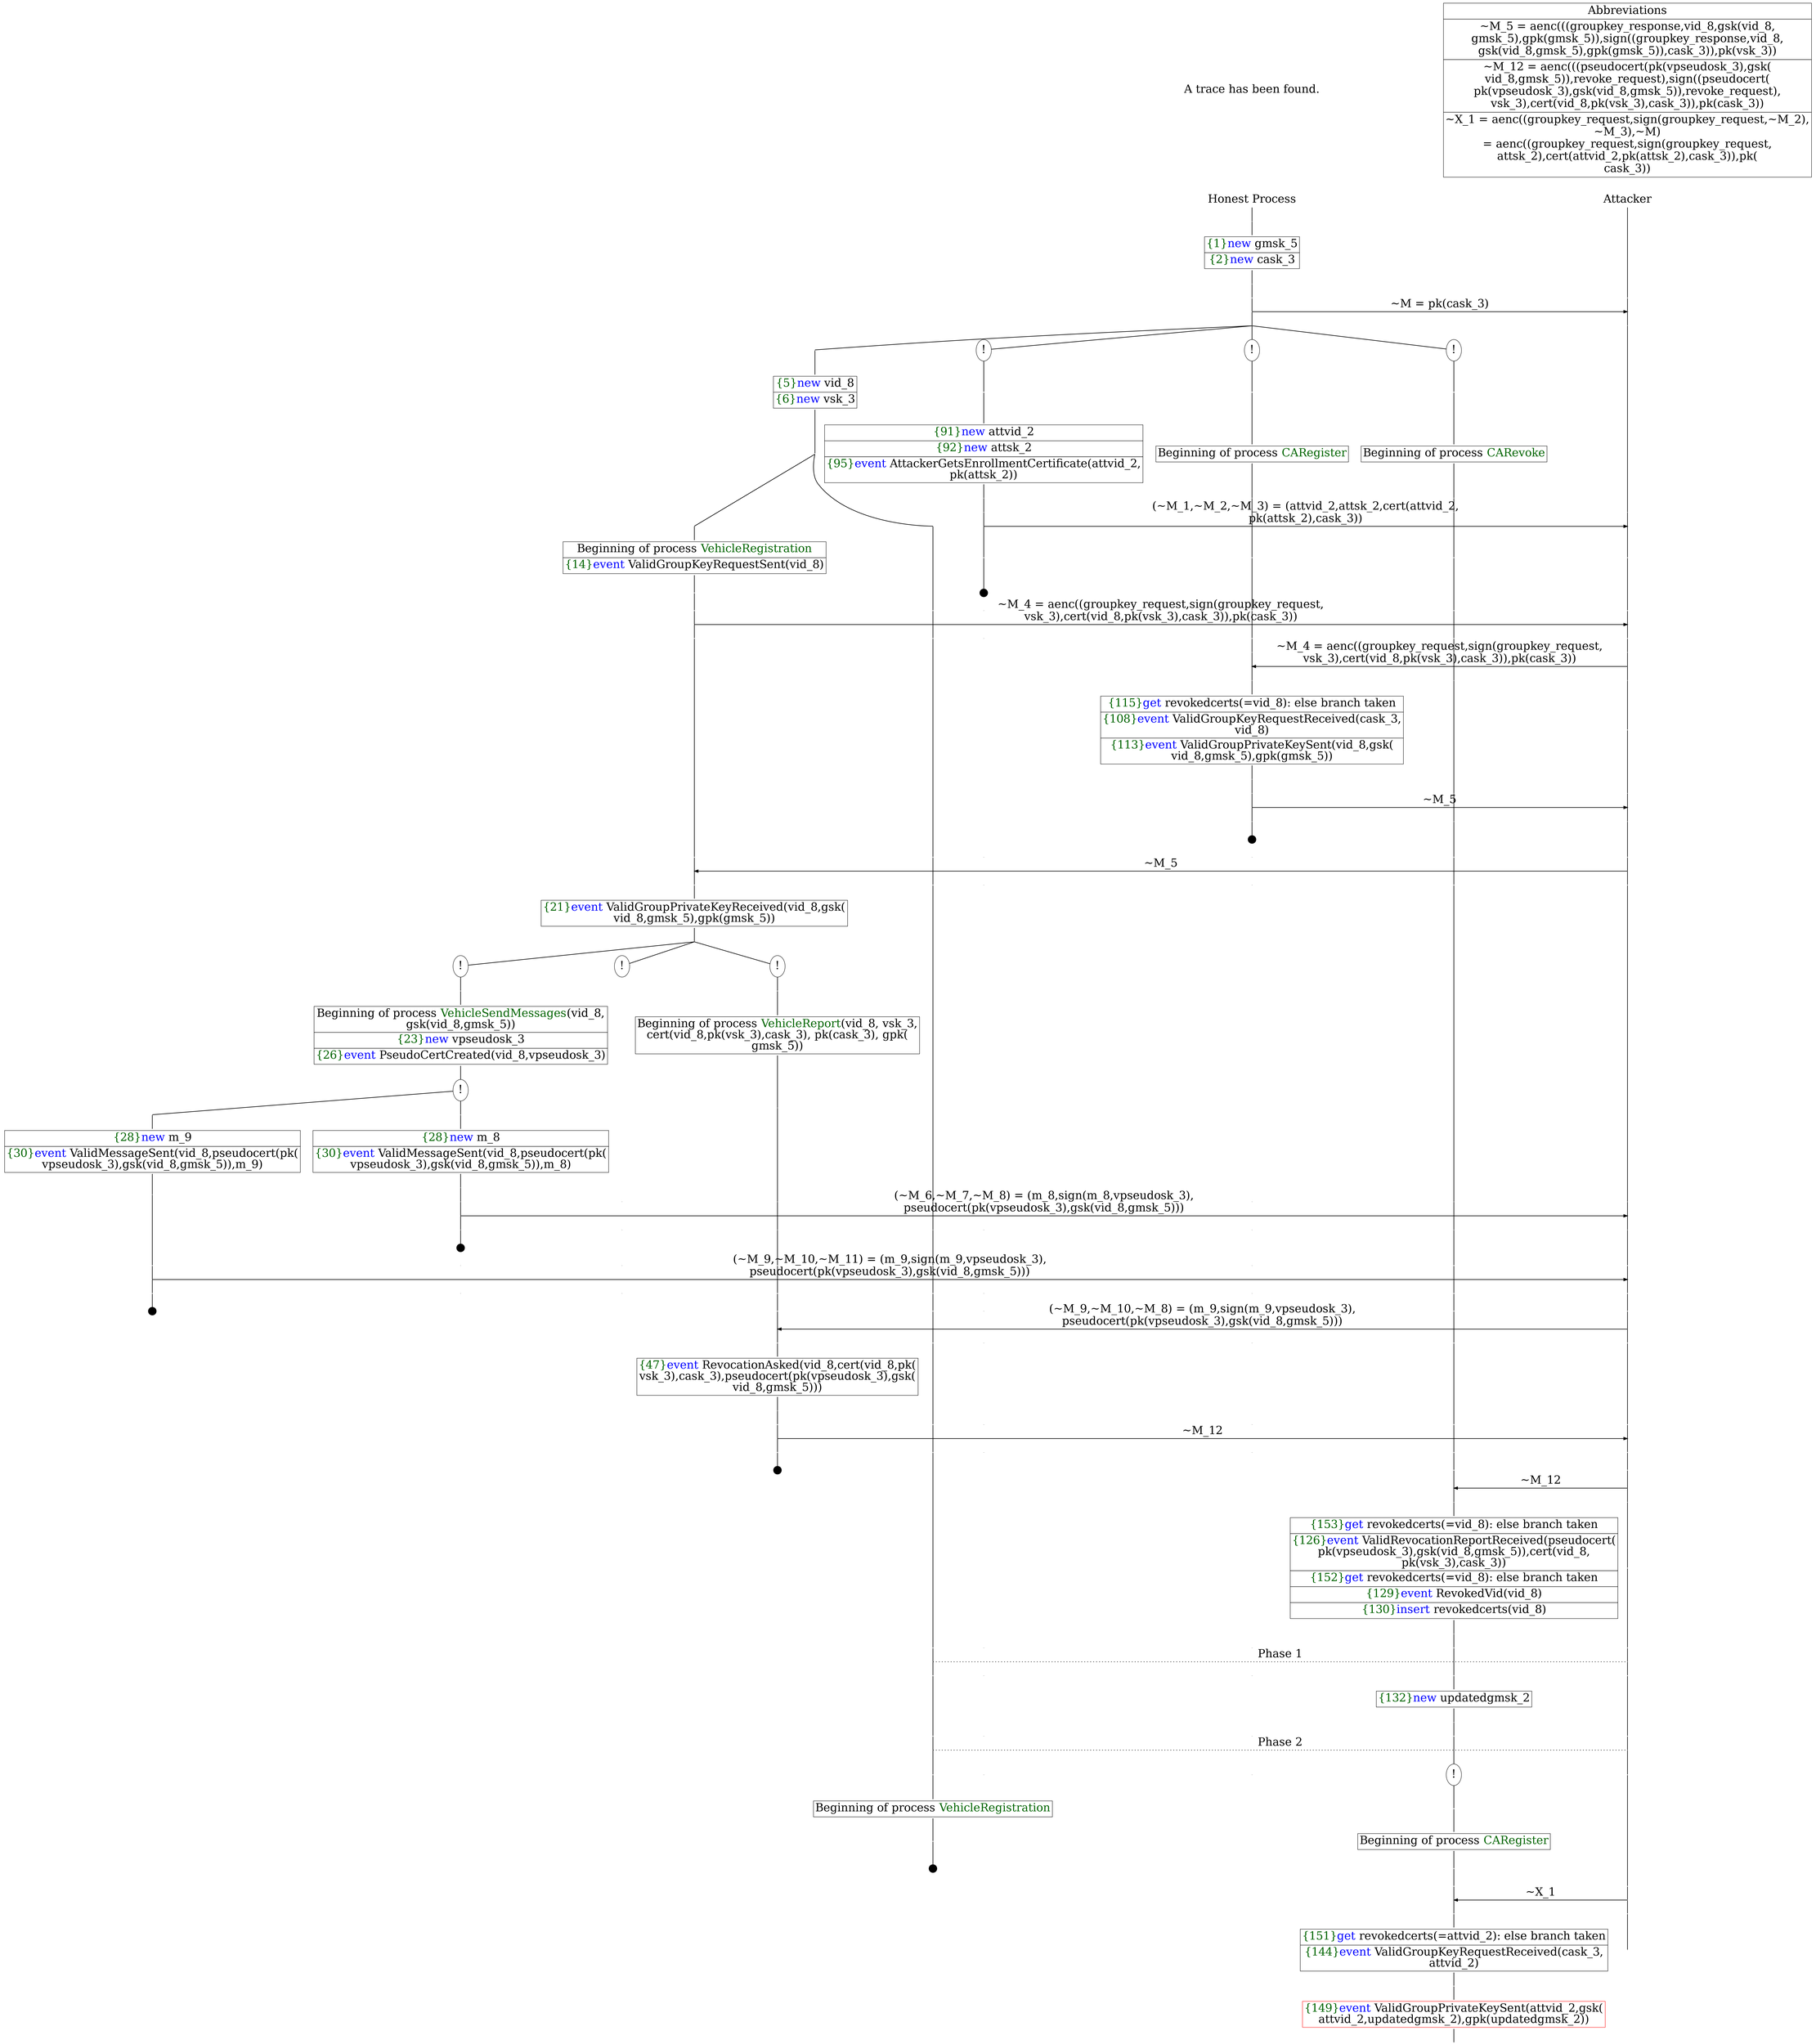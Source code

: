 digraph {
graph [ordering = out]
edge [arrowhead = none, penwidth = 1.6, fontsize = 30]
node [shape = point, width = 0, height = 0, fontsize = 30]
Trace [label = <A trace has been found.<br/>
>, shape = plaintext]
P0__0 [label = "Honest Process", shape = plaintext]
P__0 [label = "Attacker", shape = plaintext]
Trace -> P0__0 [label = "", style = invisible, weight = 100]{rank = same; P0__0 P__0}
P0__0 -> P0__1 [label = <>, weight = 100]
P0__1 -> P0__2 [label = <>, weight = 100]
P0__2 [shape = plaintext, label = <<TABLE BORDER="0" CELLBORDER="1" CELLSPACING="0" CELLPADDING="4"> <TR><TD><FONT COLOR="darkgreen">{1}</FONT><FONT COLOR="blue">new </FONT>gmsk_5</TD></TR><TR><TD><FONT COLOR="darkgreen">{2}</FONT><FONT COLOR="blue">new </FONT>cask_3</TD></TR></TABLE>>]
P0__2 -> P0__3 [label = <>, weight = 100]
P0__3 -> P0__4 [label = <>, weight = 100]
P__0 -> P__1 [label = <>, weight = 100]
{rank = same; P__1 P0__4}
P0__4 -> P0__5 [label = <>, weight = 100]
P__1 -> P__2 [label = <>, weight = 100]
{rank = same; P__2 P0__5}
P0__5 -> P__2 [label = <~M = pk(cask_3)>, arrowhead = normal]
P0__5 -> P0__6 [label = <>, weight = 100]
P__2 -> P__3 [label = <>, weight = 100]
{rank = same; P__3 P0__6}
/*RPar */
P0__6 -> P0_3__6 [label = <>]
P0__6 -> P0_2__6 [label = <>]
P0__6 -> P0_1__6 [label = <>]
P0__6 -> P0_0__6 [label = <>]
P0__6 [label = "", fixedsize = false, width = 0, height = 0, shape = none]
{rank = same; P0_0__6 P0_1__6 P0_2__6 P0_3__6}
P0_0__6 [label = "!", shape = ellipse]
P0_0_0__6 [label = "", fixedsize = false, width = 0, height = 0, shape = none]
P0_0__6 -> P0_0_0__6 [label = <>, weight = 100]
P0_0_0__6 -> P0_0_0__7 [label = <>, weight = 100]
P0_0_0__7 [shape = plaintext, label = <<TABLE BORDER="0" CELLBORDER="1" CELLSPACING="0" CELLPADDING="4"> <TR><TD>Beginning of process <FONT COLOR="darkgreen">CARevoke</FONT></TD></TR></TABLE>>]
P0_0_0__7 -> P0_0_0__8 [label = <>, weight = 100]
P0_1__6 [label = "!", shape = ellipse]
P0_1_0__6 [label = "", fixedsize = false, width = 0, height = 0, shape = none]
P0_1__6 -> P0_1_0__6 [label = <>, weight = 100]
P0_1_0__6 -> P0_1_0__7 [label = <>, weight = 100]
P0_1_0__7 [shape = plaintext, label = <<TABLE BORDER="0" CELLBORDER="1" CELLSPACING="0" CELLPADDING="4"> <TR><TD>Beginning of process <FONT COLOR="darkgreen">CARegister</FONT></TD></TR></TABLE>>]
P0_1_0__7 -> P0_1_0__8 [label = <>, weight = 100]
P0_2__6 [label = "!", shape = ellipse]
P0_2_0__6 [label = "", fixedsize = false, width = 0, height = 0, shape = none]
P0_2__6 -> P0_2_0__6 [label = <>, weight = 100]
P0_2_0__6 -> P0_2_0__7 [label = <>, weight = 100]
P0_2_0__7 [shape = plaintext, label = <<TABLE BORDER="0" CELLBORDER="1" CELLSPACING="0" CELLPADDING="4"> <TR><TD><FONT COLOR="darkgreen">{91}</FONT><FONT COLOR="blue">new </FONT>attvid_2</TD></TR><TR><TD><FONT COLOR="darkgreen">{92}</FONT><FONT COLOR="blue">new </FONT>attsk_2</TD></TR><TR><TD><FONT COLOR="darkgreen">{95}</FONT><FONT COLOR="blue">event</FONT> AttackerGetsEnrollmentCertificate(attvid_2,<br/>
pk(attsk_2))</TD></TR></TABLE>>]
P0_2_0__7 -> P0_2_0__8 [label = <>, weight = 100]
P0_2_0__8 -> P0_2_0__9 [label = <>, weight = 100]
P0_1_0__8 -> P0_1_0__9 [label = <>, weight = 100]
P0_0_0__8 -> P0_0_0__9 [label = <>, weight = 100]
P__3 -> P__4 [label = <>, weight = 100]
{rank = same; P__4 P0_0_0__9 P0_1_0__9 P0_2_0__9}
P0_2_0__9 -> P0_2_0__10 [label = <>, weight = 100]
P__4 -> P__5 [label = <>, weight = 100]
{rank = same; P__5 P0_2_0__10}
P0_2_0__10 -> P__5 [label = <(~M_1,~M_2,~M_3) = (attvid_2,attsk_2,cert(attvid_2,<br/>
pk(attsk_2),cask_3))>, arrowhead = normal]
P0_2_0__10 -> P0_2_0__11 [label = <>, weight = 100]
P0_1_0__9 -> P0_1_0__10 [label = <>, weight = 100]
P0_0_0__9 -> P0_0_0__10 [label = <>, weight = 100]
P__5 -> P__6 [label = <>, weight = 100]
{rank = same; P__6 P0_0_0__10 P0_1_0__10 P0_2_0__11}
P0_2_0__12 [label = "", width = 0.3, height = 0.3]
P0_2_0__11 -> P0_2_0__12 [label = <>, weight = 100]
P0_3__6 -> P0_3__7 [label = <>, weight = 100]
P0_3__7 [shape = plaintext, label = <<TABLE BORDER="0" CELLBORDER="1" CELLSPACING="0" CELLPADDING="4"> <TR><TD><FONT COLOR="darkgreen">{5}</FONT><FONT COLOR="blue">new </FONT>vid_8</TD></TR><TR><TD><FONT COLOR="darkgreen">{6}</FONT><FONT COLOR="blue">new </FONT>vsk_3</TD></TR></TABLE>>]
P0_3__7 -> P0_3__8 [label = <>, weight = 100]
/*RPar */
P0_3__8 -> P0_3_1__8 [label = <>]
P0_3__8 -> P0_3_0__8 [label = <>]
P0_3__8 [label = "", fixedsize = false, width = 0, height = 0, shape = none]
{rank = same; P0_3_0__8 P0_3_1__8}
P0_3_1__8 -> P0_3_1__9 [label = <>, weight = 100]
P0_3_1__9 [shape = plaintext, label = <<TABLE BORDER="0" CELLBORDER="1" CELLSPACING="0" CELLPADDING="4"> <TR><TD>Beginning of process <FONT COLOR="darkgreen">VehicleRegistration</FONT></TD></TR><TR><TD><FONT COLOR="darkgreen">{14}</FONT><FONT COLOR="blue">event</FONT> ValidGroupKeyRequestSent(vid_8)</TD></TR></TABLE>>]
P0_3_1__9 -> P0_3_1__10 [label = <>, weight = 100]
P0_3_1__10 -> P0_3_1__11 [label = <>, weight = 100]
P0_3_0__8 -> P0_3_0__9 [label = <>, weight = 100]
P0_2_0__13 [label = "", style = invisible]
P0_2_0__12 -> P0_2_0__13 [label = <>, weight = 100, style = invisible]
P0_1_0__10 -> P0_1_0__11 [label = <>, weight = 100]
P0_0_0__10 -> P0_0_0__11 [label = <>, weight = 100]
P__6 -> P__7 [label = <>, weight = 100]
{rank = same; P__7 P0_0_0__11 P0_1_0__11 P0_2_0__13 P0_3_0__9 P0_3_1__11}
P0_3_1__11 -> P0_3_1__12 [label = <>, weight = 100]
P__7 -> P__8 [label = <>, weight = 100]
{rank = same; P__8 P0_3_1__12}
P0_3_1__12 -> P__8 [label = <~M_4 = aenc((groupkey_request,sign(groupkey_request,<br/>
vsk_3),cert(vid_8,pk(vsk_3),cask_3)),pk(cask_3))>, arrowhead = normal]
P0_3_1__12 -> P0_3_1__13 [label = <>, weight = 100]
P0_3_0__9 -> P0_3_0__10 [label = <>, weight = 100]
P0_2_0__14 [label = "", style = invisible]
P0_2_0__13 -> P0_2_0__14 [label = <>, weight = 100, style = invisible]
P0_1_0__11 -> P0_1_0__12 [label = <>, weight = 100]
P0_0_0__11 -> P0_0_0__12 [label = <>, weight = 100]
P__8 -> P__9 [label = <>, weight = 100]
{rank = same; P__9 P0_0_0__12 P0_1_0__12 P0_2_0__14 P0_3_0__10 P0_3_1__13}
P0_1_0__12 -> P0_1_0__13 [label = <>, weight = 100]
P0_0_0__12 -> P0_0_0__13 [label = <>, weight = 100]
P__9 -> P__10 [label = <>, weight = 100]
{rank = same; P__10 P0_0_0__13 P0_1_0__13}
P0_1_0__13 -> P0_1_0__14 [label = <>, weight = 100]
P__10 -> P__11 [label = <>, weight = 100]
{rank = same; P__11 P0_1_0__14}
P0_1_0__14 -> P__11 [label = <~M_4 = aenc((groupkey_request,sign(groupkey_request,<br/>
vsk_3),cert(vid_8,pk(vsk_3),cask_3)),pk(cask_3))>, dir = back, arrowhead = normal]
P0_1_0__14 -> P0_1_0__15 [label = <>, weight = 100]
P0_0_0__13 -> P0_0_0__14 [label = <>, weight = 100]
P__11 -> P__12 [label = <>, weight = 100]
{rank = same; P__12 P0_0_0__14 P0_1_0__15}
P0_1_0__15 -> P0_1_0__16 [label = <>, weight = 100]
P0_1_0__16 [shape = plaintext, label = <<TABLE BORDER="0" CELLBORDER="1" CELLSPACING="0" CELLPADDING="4"> <TR><TD><FONT COLOR="darkgreen">{115}</FONT><FONT COLOR="blue">get</FONT> revokedcerts(=vid_8): else branch taken<br/>
</TD></TR><TR><TD><FONT COLOR="darkgreen">{108}</FONT><FONT COLOR="blue">event</FONT> ValidGroupKeyRequestReceived(cask_3,<br/>
vid_8)</TD></TR><TR><TD><FONT COLOR="darkgreen">{113}</FONT><FONT COLOR="blue">event</FONT> ValidGroupPrivateKeySent(vid_8,gsk(<br/>
vid_8,gmsk_5),gpk(gmsk_5))</TD></TR></TABLE>>]
P0_1_0__16 -> P0_1_0__17 [label = <>, weight = 100]
P__12 -> P__13 [label = <>, weight = 100]
{rank = same; P__13 P0_1_0__16}
P0_1_0__17 -> P0_1_0__18 [label = <>, weight = 100]
P0_0_0__14 -> P0_0_0__15 [label = <>, weight = 100]
P__13 -> P__14 [label = <>, weight = 100]
{rank = same; P__14 P0_0_0__15 P0_1_0__18}
P0_1_0__18 -> P0_1_0__19 [label = <>, weight = 100]
P__14 -> P__15 [label = <>, weight = 100]
{rank = same; P__15 P0_1_0__19}
P0_1_0__19 -> P__15 [label = <~M_5>, arrowhead = normal]
P0_1_0__19 -> P0_1_0__20 [label = <>, weight = 100]
P0_0_0__15 -> P0_0_0__16 [label = <>, weight = 100]
P__15 -> P__16 [label = <>, weight = 100]
{rank = same; P__16 P0_0_0__16 P0_1_0__20}
P0_1_0__21 [label = "", width = 0.3, height = 0.3]
P0_1_0__20 -> P0_1_0__21 [label = <>, weight = 100]
P0_3_1__13 -> P0_3_1__14 [label = <>, weight = 100]
P0_3_0__10 -> P0_3_0__11 [label = <>, weight = 100]
P0_2_0__15 [label = "", style = invisible]
P0_2_0__14 -> P0_2_0__15 [label = <>, weight = 100, style = invisible]
P0_1_0__22 [label = "", style = invisible]
P0_1_0__21 -> P0_1_0__22 [label = <>, weight = 100, style = invisible]
P0_0_0__16 -> P0_0_0__17 [label = <>, weight = 100]
P__16 -> P__17 [label = <>, weight = 100]
{rank = same; P__17 P0_0_0__17 P0_1_0__22 P0_2_0__15 P0_3_0__11 P0_3_1__14}
P0_3_1__14 -> P0_3_1__15 [label = <>, weight = 100]
P__17 -> P__18 [label = <>, weight = 100]
{rank = same; P__18 P0_3_1__15}
P0_3_1__15 -> P__18 [label = <~M_5>, dir = back, arrowhead = normal]
P0_3_1__15 -> P0_3_1__16 [label = <>, weight = 100]
P0_3_0__11 -> P0_3_0__12 [label = <>, weight = 100]
P0_2_0__16 [label = "", style = invisible]
P0_2_0__15 -> P0_2_0__16 [label = <>, weight = 100, style = invisible]
P0_1_0__23 [label = "", style = invisible]
P0_1_0__22 -> P0_1_0__23 [label = <>, weight = 100, style = invisible]
P0_0_0__17 -> P0_0_0__18 [label = <>, weight = 100]
P__18 -> P__19 [label = <>, weight = 100]
{rank = same; P__19 P0_0_0__18 P0_1_0__23 P0_2_0__16 P0_3_0__12 P0_3_1__16}
P0_3_1__16 -> P0_3_1__17 [label = <>, weight = 100]
P0_3_1__17 [shape = plaintext, label = <<TABLE BORDER="0" CELLBORDER="1" CELLSPACING="0" CELLPADDING="4"> <TR><TD><FONT COLOR="darkgreen">{21}</FONT><FONT COLOR="blue">event</FONT> ValidGroupPrivateKeyReceived(vid_8,gsk(<br/>
vid_8,gmsk_5),gpk(gmsk_5))</TD></TR></TABLE>>]
P0_3_1__17 -> P0_3_1__18 [label = <>, weight = 100]
/*RPar */
P0_3_1__18 -> P0_3_1_2__18 [label = <>]
P0_3_1__18 -> P0_3_1_1__18 [label = <>]
P0_3_1__18 -> P0_3_1_0__18 [label = <>]
P0_3_1__18 [label = "", fixedsize = false, width = 0, height = 0, shape = none]
{rank = same; P0_3_1_0__18 P0_3_1_1__18 P0_3_1_2__18}
P0_3_1_0__18 [label = "!", shape = ellipse]
P0_3_1_0_0__18 [label = "", fixedsize = false, width = 0, height = 0, shape = none]
P0_3_1_0__18 -> P0_3_1_0_0__18 [label = <>, weight = 100]
P0_3_1_0_0__18 -> P0_3_1_0_0__19 [label = <>, weight = 100]
P0_3_1_0_0__19 [shape = plaintext, label = <<TABLE BORDER="0" CELLBORDER="1" CELLSPACING="0" CELLPADDING="4"> <TR><TD>Beginning of process <FONT COLOR="darkgreen">VehicleReport</FONT>(vid_8, vsk_3,<br/>
cert(vid_8,pk(vsk_3),cask_3), pk(cask_3), gpk(<br/>
gmsk_5))</TD></TR></TABLE>>]
P0_3_1_0_0__19 -> P0_3_1_0_0__20 [label = <>, weight = 100]
P0_3_1_1__18 [label = "!", shape = ellipse]
P0_3_1_2__18 [label = "!", shape = ellipse]
P0_3_1_2_0__18 [label = "", fixedsize = false, width = 0, height = 0, shape = none]
P0_3_1_2__18 -> P0_3_1_2_0__18 [label = <>, weight = 100]
P0_3_1_2_0__18 -> P0_3_1_2_0__19 [label = <>, weight = 100]
P0_3_1_2_0__19 [shape = plaintext, label = <<TABLE BORDER="0" CELLBORDER="1" CELLSPACING="0" CELLPADDING="4"> <TR><TD>Beginning of process <FONT COLOR="darkgreen">VehicleSendMessages</FONT>(vid_8,<br/>
gsk(vid_8,gmsk_5))</TD></TR><TR><TD><FONT COLOR="darkgreen">{23}</FONT><FONT COLOR="blue">new </FONT>vpseudosk_3</TD></TR><TR><TD><FONT COLOR="darkgreen">{26}</FONT><FONT COLOR="blue">event</FONT> PseudoCertCreated(vid_8,vpseudosk_3)<br/>
</TD></TR></TABLE>>]
P0_3_1_2_0__19 -> P0_3_1_2_0__20 [label = <>, weight = 100]
P0_3_1_2_0__20 [label = "!", shape = ellipse]
{rank = same; P0_3_1_2_0_1__20 P0_3_1_2_0_0__20}
P0_3_1_2_0_1__20 [label = "", fixedsize = false, width = 0, height = 0, shape = none]
P0_3_1_2_0__20 -> P0_3_1_2_0_1__20 [label = <>]
P0_3_1_2_0_0__20 [label = "", fixedsize = false, width = 0, height = 0, shape = none]
P0_3_1_2_0__20 -> P0_3_1_2_0_0__20 [label = <>]
P0_3_1_2_0_0__20 -> P0_3_1_2_0_0__21 [label = <>, weight = 100]
P0_3_1_2_0_0__21 [shape = plaintext, label = <<TABLE BORDER="0" CELLBORDER="1" CELLSPACING="0" CELLPADDING="4"> <TR><TD><FONT COLOR="darkgreen">{28}</FONT><FONT COLOR="blue">new </FONT>m_8</TD></TR><TR><TD><FONT COLOR="darkgreen">{30}</FONT><FONT COLOR="blue">event</FONT> ValidMessageSent(vid_8,pseudocert(pk(<br/>
vpseudosk_3),gsk(vid_8,gmsk_5)),m_8)</TD></TR></TABLE>>]
P0_3_1_2_0_0__21 -> P0_3_1_2_0_0__22 [label = <>, weight = 100]
P0_3_1_2_0_0__22 -> P0_3_1_2_0_0__23 [label = <>, weight = 100]
P0_3_1_1__19 [label = "", style = invisible]
P0_3_1_1__18 -> P0_3_1_1__19 [label = <>, weight = 100, style = invisible]
P0_3_1_0_0__20 -> P0_3_1_0_0__21 [label = <>, weight = 100]
P0_3_0__12 -> P0_3_0__13 [label = <>, weight = 100]
P0_2_0__17 [label = "", style = invisible]
P0_2_0__16 -> P0_2_0__17 [label = <>, weight = 100, style = invisible]
P0_1_0__24 [label = "", style = invisible]
P0_1_0__23 -> P0_1_0__24 [label = <>, weight = 100, style = invisible]
P0_0_0__18 -> P0_0_0__19 [label = <>, weight = 100]
P__19 -> P__20 [label = <>, weight = 100]
{rank = same; P__20 P0_0_0__19 P0_1_0__24 P0_2_0__17 P0_3_0__13 P0_3_1_0_0__21 P0_3_1_1__19 P0_3_1_2_0_0__23}
P0_3_1_2_0_0__23 -> P0_3_1_2_0_0__24 [label = <>, weight = 100]
P__20 -> P__21 [label = <>, weight = 100]
{rank = same; P__21 P0_3_1_2_0_0__24}
P0_3_1_2_0_0__24 -> P__21 [label = <(~M_6,~M_7,~M_8) = (m_8,sign(m_8,vpseudosk_3),<br/>
pseudocert(pk(vpseudosk_3),gsk(vid_8,gmsk_5)))>, arrowhead = normal]
P0_3_1_2_0_0__24 -> P0_3_1_2_0_0__25 [label = <>, weight = 100]
P0_3_1_1__20 [label = "", style = invisible]
P0_3_1_1__19 -> P0_3_1_1__20 [label = <>, weight = 100, style = invisible]
P0_3_1_0_0__21 -> P0_3_1_0_0__22 [label = <>, weight = 100]
P0_3_0__13 -> P0_3_0__14 [label = <>, weight = 100]
P0_2_0__18 [label = "", style = invisible]
P0_2_0__17 -> P0_2_0__18 [label = <>, weight = 100, style = invisible]
P0_1_0__25 [label = "", style = invisible]
P0_1_0__24 -> P0_1_0__25 [label = <>, weight = 100, style = invisible]
P0_0_0__19 -> P0_0_0__20 [label = <>, weight = 100]
P__21 -> P__22 [label = <>, weight = 100]
{rank = same; P__22 P0_0_0__20 P0_1_0__25 P0_2_0__18 P0_3_0__14 P0_3_1_0_0__22 P0_3_1_1__20 P0_3_1_2_0_0__25}
P0_3_1_2_0_0__26 [label = "", width = 0.3, height = 0.3]
P0_3_1_2_0_0__25 -> P0_3_1_2_0_0__26 [label = <>, weight = 100]
P0_3_1_2_0_1__20 -> P0_3_1_2_0_1__21 [label = <>, weight = 100]
P0_3_1_2_0_1__21 [shape = plaintext, label = <<TABLE BORDER="0" CELLBORDER="1" CELLSPACING="0" CELLPADDING="4"> <TR><TD><FONT COLOR="darkgreen">{28}</FONT><FONT COLOR="blue">new </FONT>m_9</TD></TR><TR><TD><FONT COLOR="darkgreen">{30}</FONT><FONT COLOR="blue">event</FONT> ValidMessageSent(vid_8,pseudocert(pk(<br/>
vpseudosk_3),gsk(vid_8,gmsk_5)),m_9)</TD></TR></TABLE>>]
P0_3_1_2_0_1__21 -> P0_3_1_2_0_1__22 [label = <>, weight = 100]
P0_3_1_2_0_1__22 -> P0_3_1_2_0_1__23 [label = <>, weight = 100]
P0_3_1_2_0_0__27 [label = "", style = invisible]
P0_3_1_2_0_0__26 -> P0_3_1_2_0_0__27 [label = <>, weight = 100, style = invisible]
P0_3_1_1__21 [label = "", style = invisible]
P0_3_1_1__20 -> P0_3_1_1__21 [label = <>, weight = 100, style = invisible]
P0_3_1_0_0__22 -> P0_3_1_0_0__23 [label = <>, weight = 100]
P0_3_0__14 -> P0_3_0__15 [label = <>, weight = 100]
P0_2_0__19 [label = "", style = invisible]
P0_2_0__18 -> P0_2_0__19 [label = <>, weight = 100, style = invisible]
P0_1_0__26 [label = "", style = invisible]
P0_1_0__25 -> P0_1_0__26 [label = <>, weight = 100, style = invisible]
P0_0_0__20 -> P0_0_0__21 [label = <>, weight = 100]
P__22 -> P__23 [label = <>, weight = 100]
{rank = same; P__23 P0_0_0__21 P0_1_0__26 P0_2_0__19 P0_3_0__15 P0_3_1_0_0__23 P0_3_1_1__21 P0_3_1_2_0_0__27 P0_3_1_2_0_1__23}
P0_3_1_2_0_1__23 -> P0_3_1_2_0_1__24 [label = <>, weight = 100]
P__23 -> P__24 [label = <>, weight = 100]
{rank = same; P__24 P0_3_1_2_0_1__24}
P0_3_1_2_0_1__24 -> P__24 [label = <(~M_9,~M_10,~M_11) = (m_9,sign(m_9,vpseudosk_3),<br/>
pseudocert(pk(vpseudosk_3),gsk(vid_8,gmsk_5)))>, arrowhead = normal]
P0_3_1_2_0_1__24 -> P0_3_1_2_0_1__25 [label = <>, weight = 100]
P0_3_1_2_0_0__28 [label = "", style = invisible]
P0_3_1_2_0_0__27 -> P0_3_1_2_0_0__28 [label = <>, weight = 100, style = invisible]
P0_3_1_1__22 [label = "", style = invisible]
P0_3_1_1__21 -> P0_3_1_1__22 [label = <>, weight = 100, style = invisible]
P0_3_1_0_0__23 -> P0_3_1_0_0__24 [label = <>, weight = 100]
P0_3_0__15 -> P0_3_0__16 [label = <>, weight = 100]
P0_2_0__20 [label = "", style = invisible]
P0_2_0__19 -> P0_2_0__20 [label = <>, weight = 100, style = invisible]
P0_1_0__27 [label = "", style = invisible]
P0_1_0__26 -> P0_1_0__27 [label = <>, weight = 100, style = invisible]
P0_0_0__21 -> P0_0_0__22 [label = <>, weight = 100]
P__24 -> P__25 [label = <>, weight = 100]
{rank = same; P__25 P0_0_0__22 P0_1_0__27 P0_2_0__20 P0_3_0__16 P0_3_1_0_0__24 P0_3_1_1__22 P0_3_1_2_0_0__28 P0_3_1_2_0_1__25}
P0_3_1_2_0_1__26 [label = "", width = 0.3, height = 0.3]
P0_3_1_2_0_1__25 -> P0_3_1_2_0_1__26 [label = <>, weight = 100]
P0_3_1_0_0__24 -> P0_3_1_0_0__25 [label = <>, weight = 100]
P0_3_0__16 -> P0_3_0__17 [label = <>, weight = 100]
P0_2_0__21 [label = "", style = invisible]
P0_2_0__20 -> P0_2_0__21 [label = <>, weight = 100, style = invisible]
P0_1_0__28 [label = "", style = invisible]
P0_1_0__27 -> P0_1_0__28 [label = <>, weight = 100, style = invisible]
P0_0_0__22 -> P0_0_0__23 [label = <>, weight = 100]
P__25 -> P__26 [label = <>, weight = 100]
{rank = same; P__26 P0_0_0__23 P0_1_0__28 P0_2_0__21 P0_3_0__17 P0_3_1_0_0__25}
P0_3_1_0_0__25 -> P0_3_1_0_0__26 [label = <>, weight = 100]
P__26 -> P__27 [label = <>, weight = 100]
{rank = same; P__27 P0_3_1_0_0__26}
P0_3_1_0_0__26 -> P__27 [label = <(~M_9,~M_10,~M_8) = (m_9,sign(m_9,vpseudosk_3),<br/>
pseudocert(pk(vpseudosk_3),gsk(vid_8,gmsk_5)))>, dir = back, arrowhead = normal]
P0_3_1_0_0__26 -> P0_3_1_0_0__27 [label = <>, weight = 100]
P0_3_0__17 -> P0_3_0__18 [label = <>, weight = 100]
P0_2_0__22 [label = "", style = invisible]
P0_2_0__21 -> P0_2_0__22 [label = <>, weight = 100, style = invisible]
P0_1_0__29 [label = "", style = invisible]
P0_1_0__28 -> P0_1_0__29 [label = <>, weight = 100, style = invisible]
P0_0_0__23 -> P0_0_0__24 [label = <>, weight = 100]
P__27 -> P__28 [label = <>, weight = 100]
{rank = same; P__28 P0_0_0__24 P0_1_0__29 P0_2_0__22 P0_3_0__18 P0_3_1_0_0__27}
P0_3_1_0_0__27 -> P0_3_1_0_0__28 [label = <>, weight = 100]
P0_3_1_0_0__28 [shape = plaintext, label = <<TABLE BORDER="0" CELLBORDER="1" CELLSPACING="0" CELLPADDING="4"> <TR><TD><FONT COLOR="darkgreen">{47}</FONT><FONT COLOR="blue">event</FONT> RevocationAsked(vid_8,cert(vid_8,pk(<br/>
vsk_3),cask_3),pseudocert(pk(vpseudosk_3),gsk(<br/>
vid_8,gmsk_5)))</TD></TR></TABLE>>]
P0_3_1_0_0__28 -> P0_3_1_0_0__29 [label = <>, weight = 100]
P0_3_1_0_0__29 -> P0_3_1_0_0__30 [label = <>, weight = 100]
P0_3_0__18 -> P0_3_0__19 [label = <>, weight = 100]
P0_2_0__23 [label = "", style = invisible]
P0_2_0__22 -> P0_2_0__23 [label = <>, weight = 100, style = invisible]
P0_1_0__30 [label = "", style = invisible]
P0_1_0__29 -> P0_1_0__30 [label = <>, weight = 100, style = invisible]
P0_0_0__24 -> P0_0_0__25 [label = <>, weight = 100]
P__28 -> P__29 [label = <>, weight = 100]
{rank = same; P__29 P0_0_0__25 P0_1_0__30 P0_2_0__23 P0_3_0__19 P0_3_1_0_0__30}
P0_3_1_0_0__30 -> P0_3_1_0_0__31 [label = <>, weight = 100]
P__29 -> P__30 [label = <>, weight = 100]
{rank = same; P__30 P0_3_1_0_0__31}
P0_3_1_0_0__31 -> P__30 [label = <~M_12>, arrowhead = normal]
P0_3_1_0_0__31 -> P0_3_1_0_0__32 [label = <>, weight = 100]
P0_3_0__19 -> P0_3_0__20 [label = <>, weight = 100]
P0_2_0__24 [label = "", style = invisible]
P0_2_0__23 -> P0_2_0__24 [label = <>, weight = 100, style = invisible]
P0_1_0__31 [label = "", style = invisible]
P0_1_0__30 -> P0_1_0__31 [label = <>, weight = 100, style = invisible]
P0_0_0__25 -> P0_0_0__26 [label = <>, weight = 100]
P__30 -> P__31 [label = <>, weight = 100]
{rank = same; P__31 P0_0_0__26 P0_1_0__31 P0_2_0__24 P0_3_0__20 P0_3_1_0_0__32}
P0_3_1_0_0__33 [label = "", width = 0.3, height = 0.3]
P0_3_1_0_0__32 -> P0_3_1_0_0__33 [label = <>, weight = 100]
P0_0_0__26 -> P0_0_0__27 [label = <>, weight = 100]
P__31 -> P__32 [label = <>, weight = 100]
{rank = same; P__32 P0_0_0__27}
P0_0_0__27 -> P0_0_0__28 [label = <>, weight = 100]
P__32 -> P__33 [label = <>, weight = 100]
{rank = same; P__33 P0_0_0__28}
P0_0_0__28 -> P__33 [label = <~M_12>, dir = back, arrowhead = normal]
P0_0_0__28 -> P0_0_0__29 [label = <>, weight = 100]
P__33 -> P__34 [label = <>, weight = 100]
{rank = same; P__34 P0_0_0__29}
P0_0_0__29 -> P0_0_0__30 [label = <>, weight = 100]
P0_0_0__30 [shape = plaintext, label = <<TABLE BORDER="0" CELLBORDER="1" CELLSPACING="0" CELLPADDING="4"> <TR><TD><FONT COLOR="darkgreen">{153}</FONT><FONT COLOR="blue">get</FONT> revokedcerts(=vid_8): else branch taken<br/>
</TD></TR><TR><TD><FONT COLOR="darkgreen">{126}</FONT><FONT COLOR="blue">event</FONT> ValidRevocationReportReceived(pseudocert(<br/>
pk(vpseudosk_3),gsk(vid_8,gmsk_5)),cert(vid_8,<br/>
pk(vsk_3),cask_3))</TD></TR><TR><TD><FONT COLOR="darkgreen">{152}</FONT><FONT COLOR="blue">get</FONT> revokedcerts(=vid_8): else branch taken<br/>
</TD></TR><TR><TD><FONT COLOR="darkgreen">{129}</FONT><FONT COLOR="blue">event</FONT> RevokedVid(vid_8)</TD></TR><TR><TD><FONT COLOR="darkgreen">{130}</FONT><FONT COLOR="blue">insert </FONT>revokedcerts(vid_8)</TD></TR></TABLE>>]
P0_0_0__30 -> P0_0_0__31 [label = <>, weight = 100]
P__34 -> P__35 [label = <>, weight = 100]
{rank = same; P__35 P0_0_0__30}
P0_3_0__20 -> P0_3_0__21 [label = <>, weight = 100]
P0_2_0__25 [label = "", style = invisible]
P0_2_0__24 -> P0_2_0__25 [label = <>, weight = 100, style = invisible]
P0_1_0__32 [label = "", style = invisible]
P0_1_0__31 -> P0_1_0__32 [label = <>, weight = 100, style = invisible]
P0_0_0__31 -> P0_0_0__32 [label = <>, weight = 100]
P__35 -> P__36 [label = <>, weight = 100]
{rank = same; P__36 P0_0_0__32 P0_1_0__32 P0_2_0__25 P0_3_0__21}
P0_3_0__21 -> P0_3_0__22 [label = <>, weight = 100]
P__36 -> P__37 [label = <>, weight = 100]
{rank = same; P__37 P0_3_0__22}
P0_3_0__22 -> P__37 [label = <Phase 1>, style = dotted]
P0_3_0__22 -> P0_3_0__23 [label = <>, weight = 100]
P0_2_0__26 [label = "", style = invisible]
P0_2_0__25 -> P0_2_0__26 [label = <>, weight = 100, style = invisible]
P0_1_0__33 [label = "", style = invisible]
P0_1_0__32 -> P0_1_0__33 [label = <>, weight = 100, style = invisible]
P0_0_0__32 -> P0_0_0__33 [label = <>, weight = 100]
P__37 -> P__38 [label = <>, weight = 100]
{rank = same; P__38 P0_0_0__33 P0_1_0__33 P0_2_0__26 P0_3_0__23}
P0_0_0__33 -> P0_0_0__34 [label = <>, weight = 100]
P0_0_0__34 [shape = plaintext, label = <<TABLE BORDER="0" CELLBORDER="1" CELLSPACING="0" CELLPADDING="4"> <TR><TD><FONT COLOR="darkgreen">{132}</FONT><FONT COLOR="blue">new </FONT>updatedgmsk_2</TD></TR></TABLE>>]
P0_0_0__34 -> P0_0_0__35 [label = <>, weight = 100]
P0_3_0__23 -> P0_3_0__24 [label = <>, weight = 100]
P0_2_0__27 [label = "", style = invisible]
P0_2_0__26 -> P0_2_0__27 [label = <>, weight = 100, style = invisible]
P0_1_0__34 [label = "", style = invisible]
P0_1_0__33 -> P0_1_0__34 [label = <>, weight = 100, style = invisible]
P0_0_0__35 -> P0_0_0__36 [label = <>, weight = 100]
P__38 -> P__39 [label = <>, weight = 100]
{rank = same; P__39 P0_0_0__36 P0_1_0__34 P0_2_0__27 P0_3_0__24}
P0_3_0__24 -> P0_3_0__25 [label = <>, weight = 100]
P__39 -> P__40 [label = <>, weight = 100]
{rank = same; P__40 P0_3_0__25}
P0_3_0__25 -> P__40 [label = <Phase 2>, style = dotted]
P0_3_0__25 -> P0_3_0__26 [label = <>, weight = 100]
P0_2_0__28 [label = "", style = invisible]
P0_2_0__27 -> P0_2_0__28 [label = <>, weight = 100, style = invisible]
P0_1_0__35 [label = "", style = invisible]
P0_1_0__34 -> P0_1_0__35 [label = <>, weight = 100, style = invisible]
P0_0_0__36 -> P0_0_0__37 [label = <>, weight = 100]
P__40 -> P__41 [label = <>, weight = 100]
{rank = same; P__41 P0_0_0__37 P0_1_0__35 P0_2_0__28 P0_3_0__26}
P0_0_0__37 [label = "!", shape = ellipse]
P0_0_0_0__37 [label = "", fixedsize = false, width = 0, height = 0, shape = none]
P0_0_0__37 -> P0_0_0_0__37 [label = <>, weight = 100]
P0_0_0_0__37 -> P0_0_0_0__38 [label = <>, weight = 100]
P0_0_0_0__38 [shape = plaintext, label = <<TABLE BORDER="0" CELLBORDER="1" CELLSPACING="0" CELLPADDING="4"> <TR><TD>Beginning of process <FONT COLOR="darkgreen">CARegister</FONT></TD></TR></TABLE>>]
P0_0_0_0__38 -> P0_0_0_0__39 [label = <>, weight = 100]
P0_3_0__26 -> P0_3_0__27 [label = <>, weight = 100]
P0_3_0__27 [shape = plaintext, label = <<TABLE BORDER="0" CELLBORDER="1" CELLSPACING="0" CELLPADDING="4"> <TR><TD>Beginning of process <FONT COLOR="darkgreen">VehicleRegistration</FONT></TD></TR></TABLE>>]
P0_3_0__27 -> P0_3_0__28 [label = <>, weight = 100]
P0_3_0__29 [label = "", width = 0.3, height = 0.3]
P0_3_0__28 -> P0_3_0__29 [label = <>, weight = 100]
P0_0_0_0__39 -> P0_0_0_0__40 [label = <>, weight = 100]
P__41 -> P__42 [label = <>, weight = 100]
{rank = same; P__42 P0_0_0_0__40}
P0_0_0_0__40 -> P0_0_0_0__41 [label = <>, weight = 100]
P__42 -> P__43 [label = <>, weight = 100]
{rank = same; P__43 P0_0_0_0__41}
P0_0_0_0__41 -> P__43 [label = <~X_1>, dir = back, arrowhead = normal]
P0_0_0_0__41 -> P0_0_0_0__42 [label = <>, weight = 100]
P__43 -> P__44 [label = <>, weight = 100]
{rank = same; P__44 P0_0_0_0__42}
P0_0_0_0__42 -> P0_0_0_0__43 [label = <>, weight = 100]
P0_0_0_0__43 [shape = plaintext, label = <<TABLE BORDER="0" CELLBORDER="1" CELLSPACING="0" CELLPADDING="4"> <TR><TD><FONT COLOR="darkgreen">{151}</FONT><FONT COLOR="blue">get</FONT> revokedcerts(=attvid_2): else branch taken<br/>
</TD></TR><TR><TD><FONT COLOR="darkgreen">{144}</FONT><FONT COLOR="blue">event</FONT> ValidGroupKeyRequestReceived(cask_3,<br/>
attvid_2)</TD></TR></TABLE>>]
P0_0_0_0__43 -> P0_0_0_0__44 [label = <>, weight = 100]
P__44 -> P__45 [label = <>, weight = 100]
{rank = same; P__45 P0_0_0_0__43}
P0_0_0_0__44 -> P0_0_0_0__45 [label = <>, weight = 100]
P0_0_0_0__45 [color = red, shape = plaintext, label = <<TABLE BORDER="0" CELLBORDER="1" CELLSPACING="0" CELLPADDING="4"> <TR><TD><FONT COLOR="darkgreen">{149}</FONT><FONT COLOR="blue">event</FONT> ValidGroupPrivateKeySent(attvid_2,gsk(<br/>
attvid_2,updatedgmsk_2),gpk(updatedgmsk_2))</TD></TR></TABLE>>]
P0_0_0_0__45 -> P0_0_0_0__46 [label = <>, weight = 100]
Abbrev [shape = plaintext, label = <<TABLE BORDER="0" CELLBORDER="1" CELLSPACING="0" CELLPADDING="4"><TR> <TD> Abbreviations </TD></TR><TR><TD>~M_5 = aenc(((groupkey_response,vid_8,gsk(vid_8,<br/>
gmsk_5),gpk(gmsk_5)),sign((groupkey_response,vid_8,<br/>
gsk(vid_8,gmsk_5),gpk(gmsk_5)),cask_3)),pk(vsk_3))</TD></TR><TR><TD>~M_12 = aenc(((pseudocert(pk(vpseudosk_3),gsk(<br/>
vid_8,gmsk_5)),revoke_request),sign((pseudocert(<br/>
pk(vpseudosk_3),gsk(vid_8,gmsk_5)),revoke_request),<br/>
vsk_3),cert(vid_8,pk(vsk_3),cask_3)),pk(cask_3))</TD></TR><TR><TD>~X_1 = aenc((groupkey_request,sign(groupkey_request,~M_2),<br/>
~M_3),~M)<br/>
= aenc((groupkey_request,sign(groupkey_request,<br/>
attsk_2),cert(attvid_2,pk(attsk_2),cask_3)),pk(<br/>
cask_3))</TD></TR></TABLE>>]Abbrev -> P__0 [style = invisible, weight =100]}